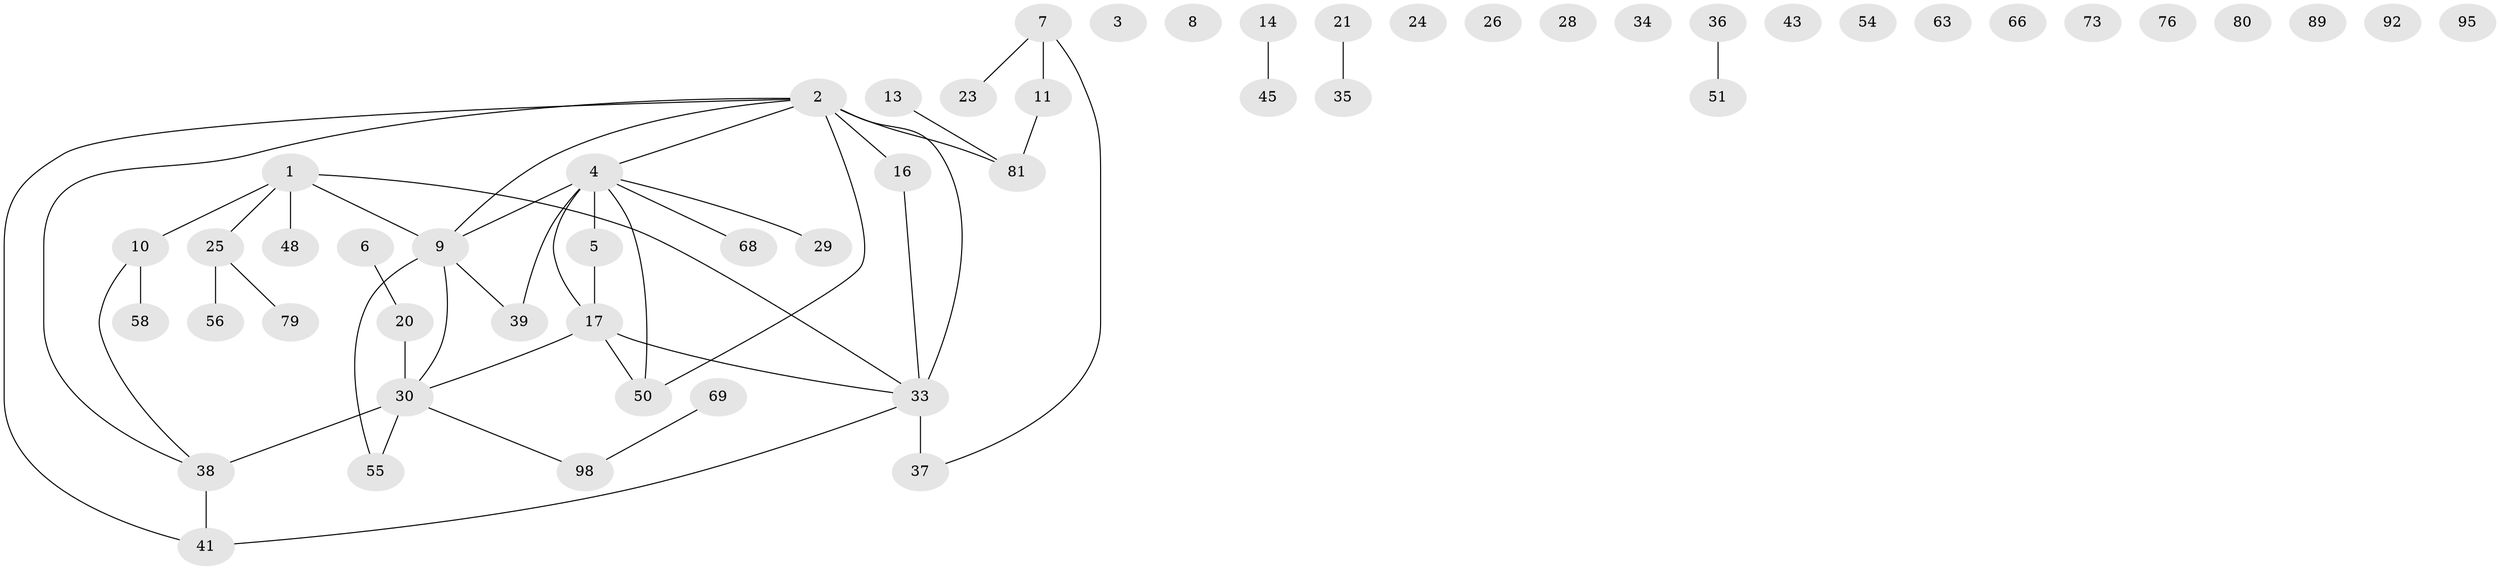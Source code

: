 // original degree distribution, {4: 0.09259259259259259, 1: 0.28703703703703703, 5: 0.027777777777777776, 2: 0.25, 3: 0.19444444444444445, 0: 0.12962962962962962, 6: 0.009259259259259259, 7: 0.009259259259259259}
// Generated by graph-tools (version 1.1) at 2025/12/03/09/25 04:12:53]
// undirected, 54 vertices, 49 edges
graph export_dot {
graph [start="1"]
  node [color=gray90,style=filled];
  1 [super="+104+22"];
  2 [super="+77+78+71+12"];
  3 [super="+82"];
  4 [super="+15+27+52"];
  5 [super="+19"];
  6;
  7;
  8;
  9 [super="+97+46+18"];
  10 [super="+53"];
  11;
  13;
  14 [super="+85"];
  16 [super="+49"];
  17 [super="+47+67"];
  20 [super="+32"];
  21;
  23 [super="+93"];
  24;
  25 [super="+44"];
  26;
  28 [super="+31+84"];
  29 [super="+70"];
  30 [super="+64"];
  33 [super="+86"];
  34;
  35;
  36;
  37 [super="+87"];
  38 [super="+42"];
  39;
  41 [super="+62"];
  43;
  45;
  48 [super="+83"];
  50;
  51;
  54;
  55;
  56;
  58;
  63;
  66;
  68 [super="+90"];
  69;
  73;
  76;
  79;
  80;
  81 [super="+91"];
  89;
  92;
  95;
  98 [super="+103"];
  1 -- 48;
  1 -- 33;
  1 -- 25;
  1 -- 10;
  1 -- 9;
  2 -- 9;
  2 -- 50;
  2 -- 33 [weight=2];
  2 -- 38;
  2 -- 16;
  2 -- 81;
  2 -- 4;
  2 -- 41;
  4 -- 9 [weight=2];
  4 -- 29;
  4 -- 5;
  4 -- 17;
  4 -- 50;
  4 -- 68;
  4 -- 39;
  5 -- 17;
  6 -- 20;
  7 -- 11;
  7 -- 37;
  7 -- 23;
  9 -- 30;
  9 -- 39;
  9 -- 55;
  10 -- 58 [weight=2];
  10 -- 38;
  11 -- 81;
  13 -- 81;
  14 -- 45;
  16 -- 33;
  17 -- 33;
  17 -- 50;
  17 -- 30;
  20 -- 30;
  21 -- 35;
  25 -- 56;
  25 -- 79;
  30 -- 98;
  30 -- 38 [weight=2];
  30 -- 55;
  33 -- 37 [weight=2];
  33 -- 41;
  36 -- 51;
  38 -- 41;
  69 -- 98;
}
